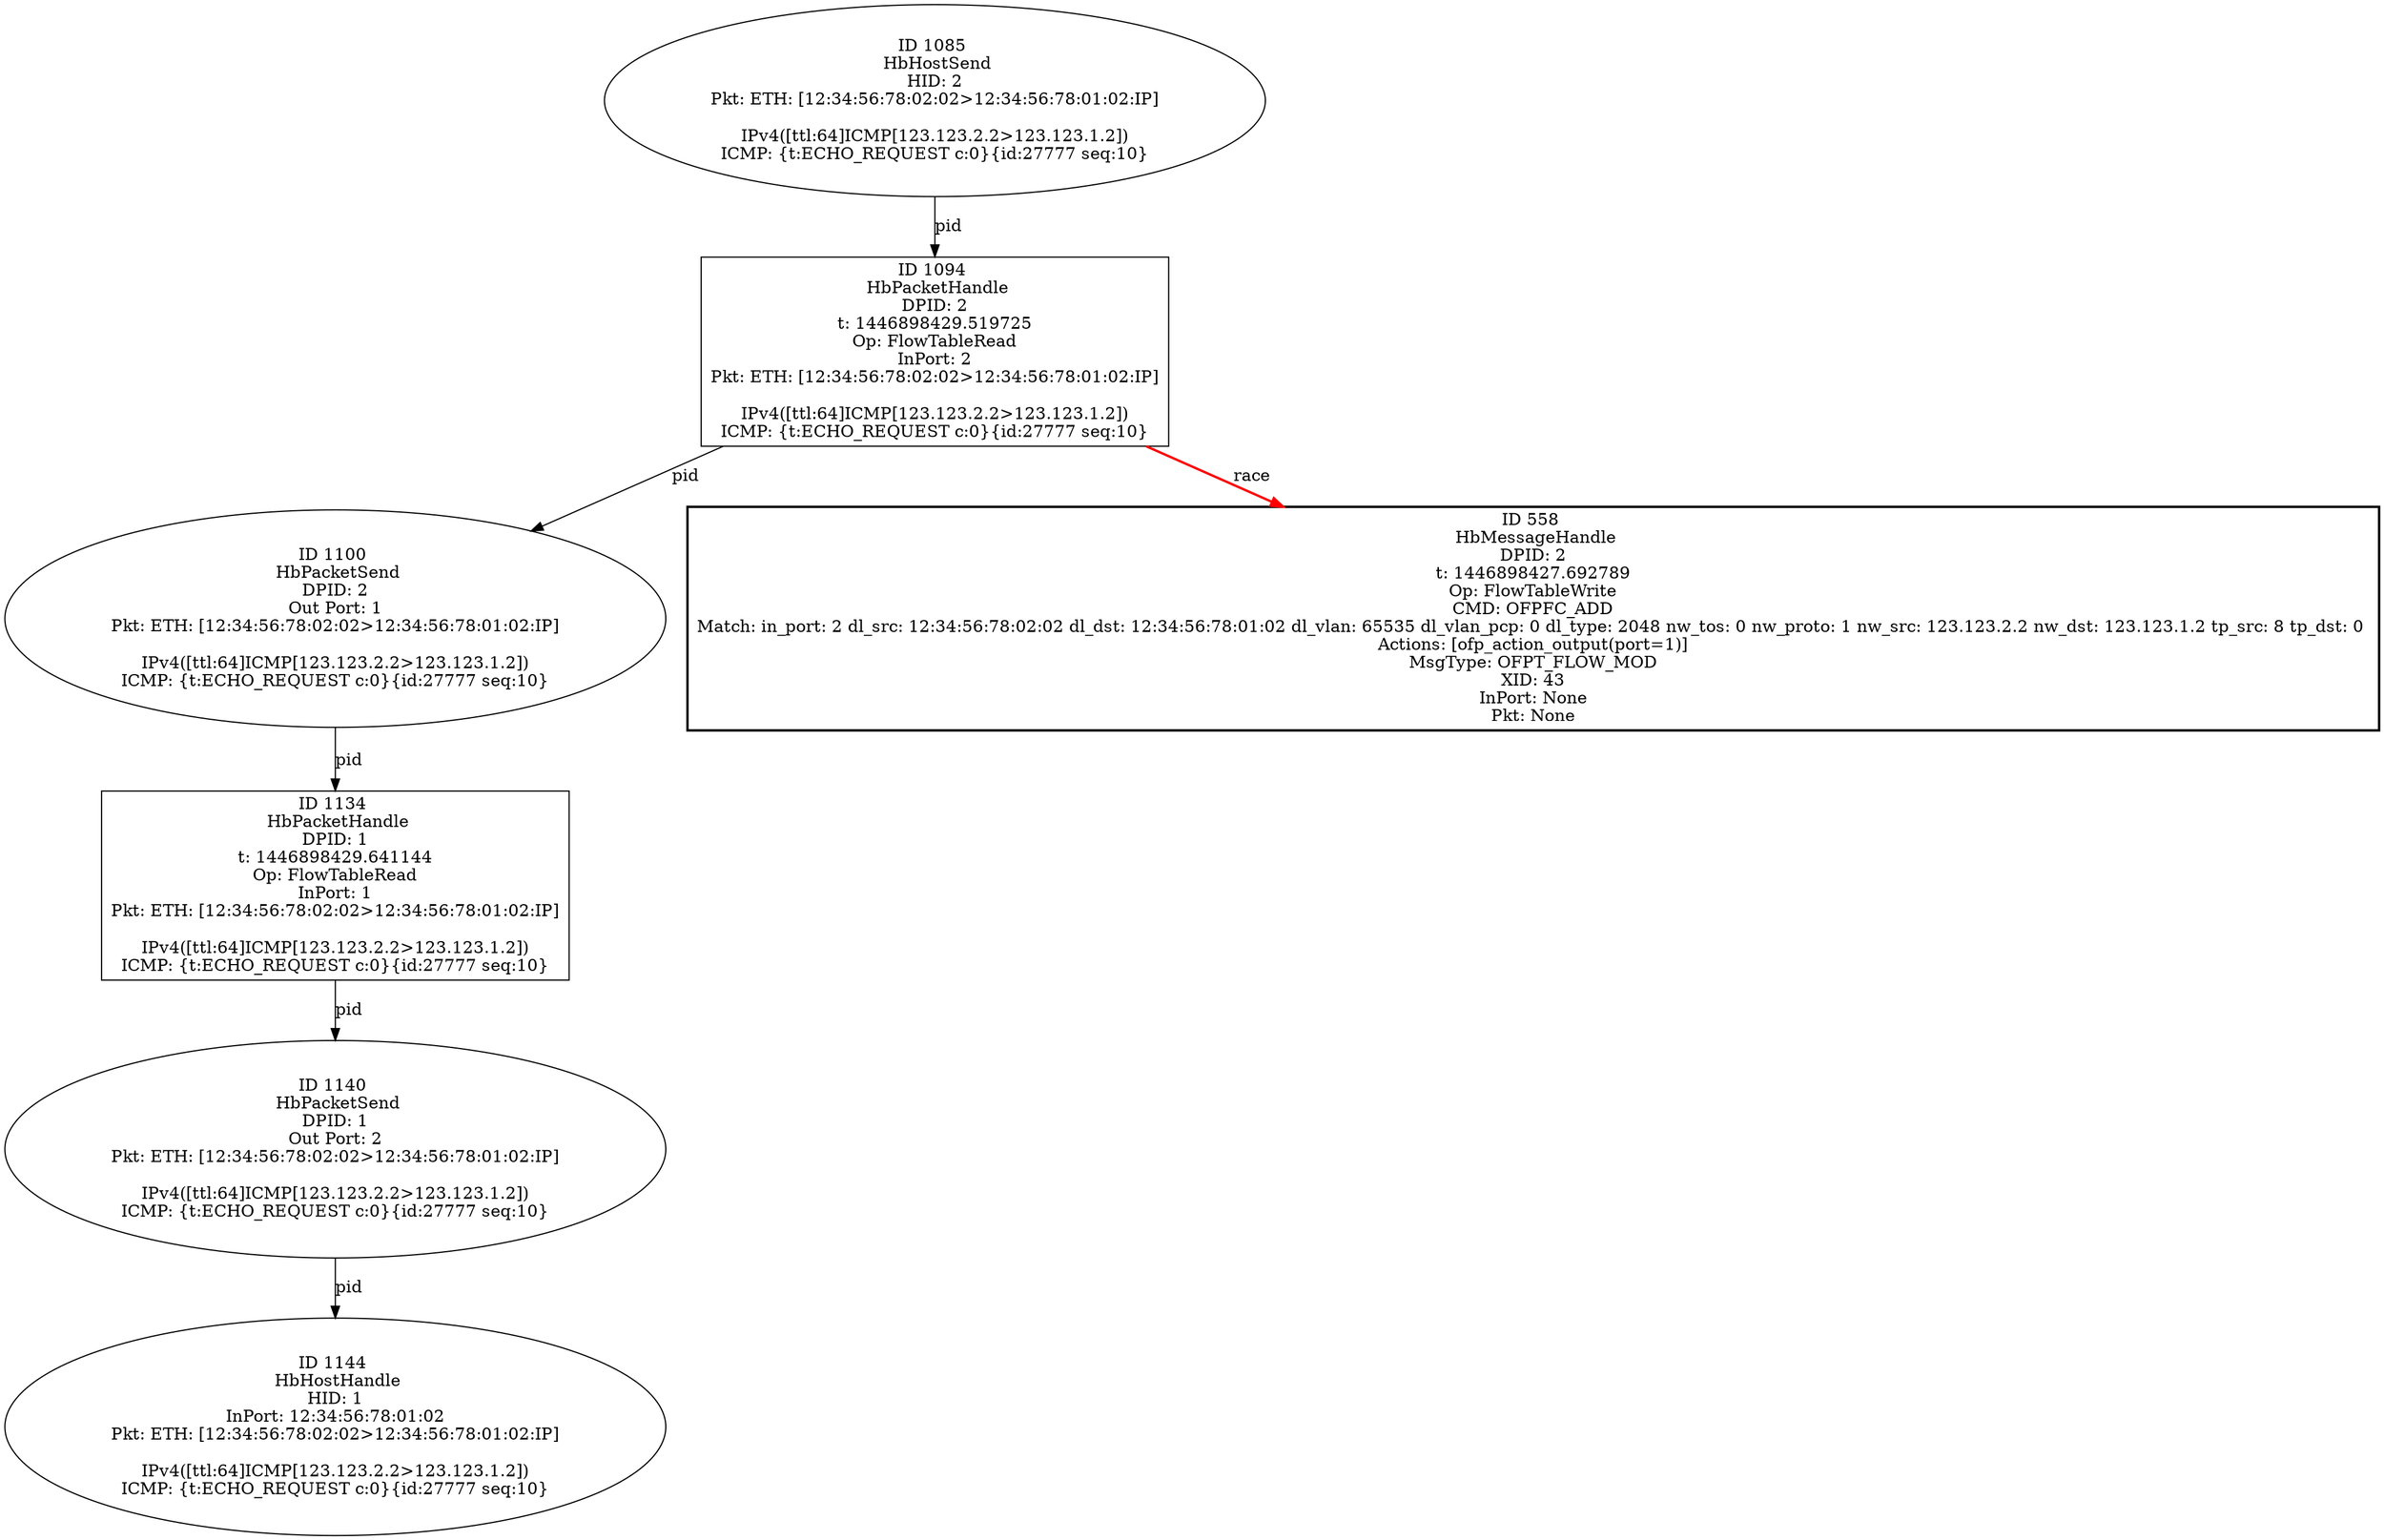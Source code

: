 strict digraph G {
1094 [shape=box, event=<hb_events.HbPacketHandle object at 0x10f9c3ad0>, label="ID 1094 
 HbPacketHandle
DPID: 2
t: 1446898429.519725
Op: FlowTableRead
InPort: 2
Pkt: ETH: [12:34:56:78:02:02>12:34:56:78:01:02:IP]

IPv4([ttl:64]ICMP[123.123.2.2>123.123.1.2])
ICMP: {t:ECHO_REQUEST c:0}{id:27777 seq:10}"];
1100 [shape=oval, event=<hb_events.HbPacketSend object at 0x10f9d0cd0>, label="ID 1100 
 HbPacketSend
DPID: 2
Out Port: 1
Pkt: ETH: [12:34:56:78:02:02>12:34:56:78:01:02:IP]

IPv4([ttl:64]ICMP[123.123.2.2>123.123.1.2])
ICMP: {t:ECHO_REQUEST c:0}{id:27777 seq:10}"];
1134 [shape=box, event=<hb_events.HbPacketHandle object at 0x10f9e3950>, label="ID 1134 
 HbPacketHandle
DPID: 1
t: 1446898429.641144
Op: FlowTableRead
InPort: 1
Pkt: ETH: [12:34:56:78:02:02>12:34:56:78:01:02:IP]

IPv4([ttl:64]ICMP[123.123.2.2>123.123.1.2])
ICMP: {t:ECHO_REQUEST c:0}{id:27777 seq:10}"];
1140 [shape=oval, event=<hb_events.HbPacketSend object at 0x10f9eb950>, label="ID 1140 
 HbPacketSend
DPID: 1
Out Port: 2
Pkt: ETH: [12:34:56:78:02:02>12:34:56:78:01:02:IP]

IPv4([ttl:64]ICMP[123.123.2.2>123.123.1.2])
ICMP: {t:ECHO_REQUEST c:0}{id:27777 seq:10}"];
558 [shape=box, style=bold, event=<hb_events.HbMessageHandle object at 0x10f850b10>, label="ID 558 
 HbMessageHandle
DPID: 2
t: 1446898427.692789
Op: FlowTableWrite
CMD: OFPFC_ADD
Match: in_port: 2 dl_src: 12:34:56:78:02:02 dl_dst: 12:34:56:78:01:02 dl_vlan: 65535 dl_vlan_pcp: 0 dl_type: 2048 nw_tos: 0 nw_proto: 1 nw_src: 123.123.2.2 nw_dst: 123.123.1.2 tp_src: 8 tp_dst: 0 
Actions: [ofp_action_output(port=1)]
MsgType: OFPT_FLOW_MOD
XID: 43
InPort: None
Pkt: None"];
1144 [shape=oval, event=<hb_events.HbHostHandle object at 0x10f9ebc10>, label="ID 1144 
 HbHostHandle
HID: 1
InPort: 12:34:56:78:01:02
Pkt: ETH: [12:34:56:78:02:02>12:34:56:78:01:02:IP]

IPv4([ttl:64]ICMP[123.123.2.2>123.123.1.2])
ICMP: {t:ECHO_REQUEST c:0}{id:27777 seq:10}"];
1085 [shape=oval, event=<hb_events.HbHostSend object at 0x10fa553d0>, label="ID 1085 
 HbHostSend
HID: 2
Pkt: ETH: [12:34:56:78:02:02>12:34:56:78:01:02:IP]

IPv4([ttl:64]ICMP[123.123.2.2>123.123.1.2])
ICMP: {t:ECHO_REQUEST c:0}{id:27777 seq:10}"];
1094 -> 1100  [rel=pid, label=pid];
1094 -> 558  [harmful=True, color=red, style=bold, rel=race, label=race];
1100 -> 1134  [rel=pid, label=pid];
1134 -> 1140  [rel=pid, label=pid];
1140 -> 1144  [rel=pid, label=pid];
1085 -> 1094  [rel=pid, label=pid];
}

